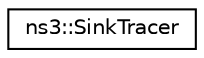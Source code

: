 digraph "Graphical Class Hierarchy"
{
 // LATEX_PDF_SIZE
  edge [fontname="Helvetica",fontsize="10",labelfontname="Helvetica",labelfontsize="10"];
  node [fontname="Helvetica",fontsize="10",shape=record];
  rankdir="LR";
  Node0 [label="ns3::SinkTracer",height=0.2,width=0.4,color="black", fillcolor="white", style="filled",URL="$classns3_1_1_sink_tracer.html",tooltip=" "];
}
